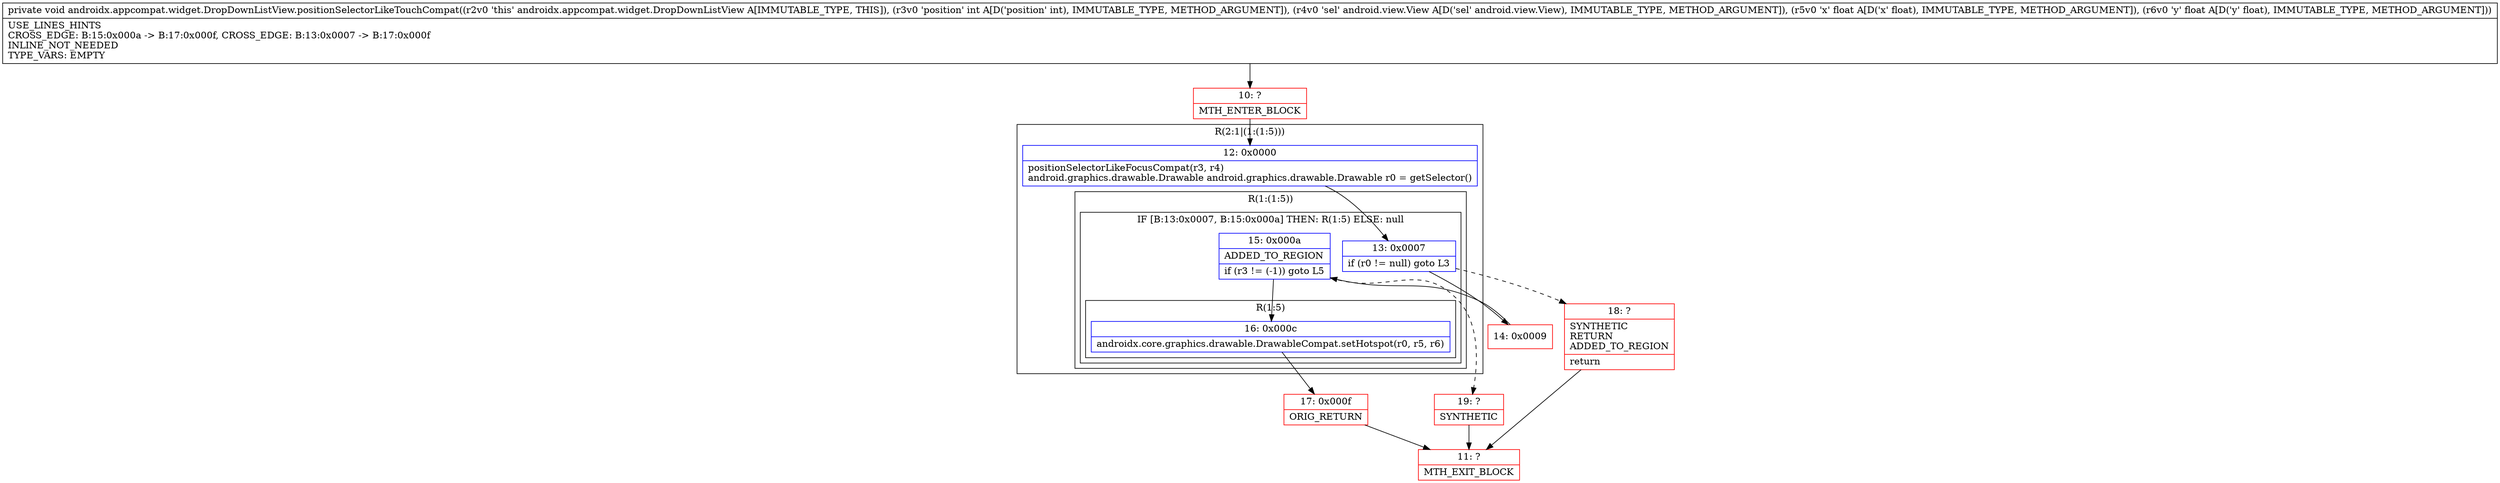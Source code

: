 digraph "CFG forandroidx.appcompat.widget.DropDownListView.positionSelectorLikeTouchCompat(ILandroid\/view\/View;FF)V" {
subgraph cluster_Region_1566075448 {
label = "R(2:1|(1:(1:5)))";
node [shape=record,color=blue];
Node_12 [shape=record,label="{12\:\ 0x0000|positionSelectorLikeFocusCompat(r3, r4)\landroid.graphics.drawable.Drawable android.graphics.drawable.Drawable r0 = getSelector()\l}"];
subgraph cluster_Region_1719640464 {
label = "R(1:(1:5))";
node [shape=record,color=blue];
subgraph cluster_IfRegion_1988275925 {
label = "IF [B:13:0x0007, B:15:0x000a] THEN: R(1:5) ELSE: null";
node [shape=record,color=blue];
Node_13 [shape=record,label="{13\:\ 0x0007|if (r0 != null) goto L3\l}"];
Node_15 [shape=record,label="{15\:\ 0x000a|ADDED_TO_REGION\l|if (r3 != (\-1)) goto L5\l}"];
subgraph cluster_Region_1889004237 {
label = "R(1:5)";
node [shape=record,color=blue];
Node_16 [shape=record,label="{16\:\ 0x000c|androidx.core.graphics.drawable.DrawableCompat.setHotspot(r0, r5, r6)\l}"];
}
}
}
}
Node_10 [shape=record,color=red,label="{10\:\ ?|MTH_ENTER_BLOCK\l}"];
Node_14 [shape=record,color=red,label="{14\:\ 0x0009}"];
Node_17 [shape=record,color=red,label="{17\:\ 0x000f|ORIG_RETURN\l}"];
Node_11 [shape=record,color=red,label="{11\:\ ?|MTH_EXIT_BLOCK\l}"];
Node_19 [shape=record,color=red,label="{19\:\ ?|SYNTHETIC\l}"];
Node_18 [shape=record,color=red,label="{18\:\ ?|SYNTHETIC\lRETURN\lADDED_TO_REGION\l|return\l}"];
MethodNode[shape=record,label="{private void androidx.appcompat.widget.DropDownListView.positionSelectorLikeTouchCompat((r2v0 'this' androidx.appcompat.widget.DropDownListView A[IMMUTABLE_TYPE, THIS]), (r3v0 'position' int A[D('position' int), IMMUTABLE_TYPE, METHOD_ARGUMENT]), (r4v0 'sel' android.view.View A[D('sel' android.view.View), IMMUTABLE_TYPE, METHOD_ARGUMENT]), (r5v0 'x' float A[D('x' float), IMMUTABLE_TYPE, METHOD_ARGUMENT]), (r6v0 'y' float A[D('y' float), IMMUTABLE_TYPE, METHOD_ARGUMENT]))  | USE_LINES_HINTS\lCROSS_EDGE: B:15:0x000a \-\> B:17:0x000f, CROSS_EDGE: B:13:0x0007 \-\> B:17:0x000f\lINLINE_NOT_NEEDED\lTYPE_VARS: EMPTY\l}"];
MethodNode -> Node_10;Node_12 -> Node_13;
Node_13 -> Node_14;
Node_13 -> Node_18[style=dashed];
Node_15 -> Node_16;
Node_15 -> Node_19[style=dashed];
Node_16 -> Node_17;
Node_10 -> Node_12;
Node_14 -> Node_15;
Node_17 -> Node_11;
Node_19 -> Node_11;
Node_18 -> Node_11;
}

